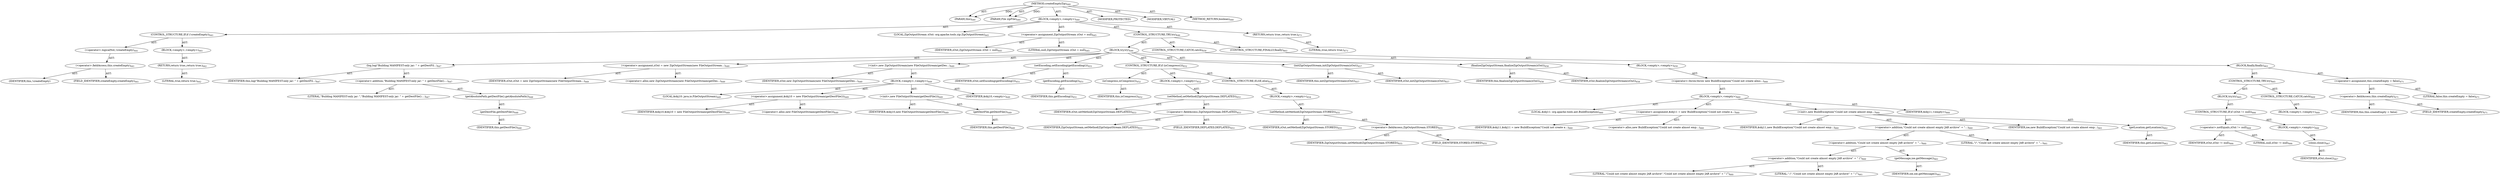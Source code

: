 digraph "createEmptyZip" {  
"111669149716" [label = <(METHOD,createEmptyZip)<SUB>640</SUB>> ]
"115964117006" [label = <(PARAM,this)<SUB>640</SUB>> ]
"115964117040" [label = <(PARAM,File zipFile)<SUB>640</SUB>> ]
"25769803873" [label = <(BLOCK,&lt;empty&gt;,&lt;empty&gt;)<SUB>640</SUB>> ]
"47244640324" [label = <(CONTROL_STRUCTURE,IF,if (!createEmpty))<SUB>641</SUB>> ]
"30064771446" [label = <(&lt;operator&gt;.logicalNot,!createEmpty)<SUB>641</SUB>> ]
"30064771447" [label = <(&lt;operator&gt;.fieldAccess,this.createEmpty)<SUB>641</SUB>> ]
"68719477076" [label = <(IDENTIFIER,this,!createEmpty)> ]
"55834574918" [label = <(FIELD_IDENTIFIER,createEmpty,createEmpty)<SUB>641</SUB>> ]
"25769803874" [label = <(BLOCK,&lt;empty&gt;,&lt;empty&gt;)<SUB>641</SUB>> ]
"146028888070" [label = <(RETURN,return true;,return true;)<SUB>642</SUB>> ]
"90194313299" [label = <(LITERAL,true,return true;)<SUB>642</SUB>> ]
"94489280547" [label = <(LOCAL,ZipOutputStream zOut: org.apache.tools.zip.ZipOutputStream)<SUB>645</SUB>> ]
"30064771448" [label = <(&lt;operator&gt;.assignment,ZipOutputStream zOut = null)<SUB>645</SUB>> ]
"68719477077" [label = <(IDENTIFIER,zOut,ZipOutputStream zOut = null)<SUB>645</SUB>> ]
"90194313300" [label = <(LITERAL,null,ZipOutputStream zOut = null)<SUB>645</SUB>> ]
"47244640325" [label = <(CONTROL_STRUCTURE,TRY,try)<SUB>646</SUB>> ]
"25769803875" [label = <(BLOCK,try,try)<SUB>646</SUB>> ]
"30064771449" [label = <(log,log(&quot;Building MANIFEST-only jar: &quot; + getDestFil...)<SUB>647</SUB>> ]
"68719476770" [label = <(IDENTIFIER,this,log(&quot;Building MANIFEST-only jar: &quot; + getDestFil...)<SUB>647</SUB>> ]
"30064771450" [label = <(&lt;operator&gt;.addition,&quot;Building MANIFEST-only jar: &quot; + getDestFile()....)<SUB>647</SUB>> ]
"90194313301" [label = <(LITERAL,&quot;Building MANIFEST-only jar: &quot;,&quot;Building MANIFEST-only jar: &quot; + getDestFile()....)<SUB>647</SUB>> ]
"30064771451" [label = <(getAbsolutePath,getDestFile().getAbsolutePath())<SUB>648</SUB>> ]
"30064771452" [label = <(getDestFile,getDestFile())<SUB>648</SUB>> ]
"68719476769" [label = <(IDENTIFIER,this,getDestFile())<SUB>648</SUB>> ]
"30064771453" [label = <(&lt;operator&gt;.assignment,zOut = new ZipOutputStream(new FileOutputStream...)<SUB>649</SUB>> ]
"68719477078" [label = <(IDENTIFIER,zOut,zOut = new ZipOutputStream(new FileOutputStream...)<SUB>649</SUB>> ]
"30064771454" [label = <(&lt;operator&gt;.alloc,new ZipOutputStream(new FileOutputStream(getDes...)<SUB>649</SUB>> ]
"30064771455" [label = <(&lt;init&gt;,new ZipOutputStream(new FileOutputStream(getDes...)<SUB>649</SUB>> ]
"68719477079" [label = <(IDENTIFIER,zOut,new ZipOutputStream(new FileOutputStream(getDes...)<SUB>649</SUB>> ]
"25769803876" [label = <(BLOCK,&lt;empty&gt;,&lt;empty&gt;)<SUB>649</SUB>> ]
"94489280548" [label = <(LOCAL,$obj10: java.io.FileOutputStream)<SUB>649</SUB>> ]
"30064771456" [label = <(&lt;operator&gt;.assignment,$obj10 = new FileOutputStream(getDestFile()))<SUB>649</SUB>> ]
"68719477080" [label = <(IDENTIFIER,$obj10,$obj10 = new FileOutputStream(getDestFile()))<SUB>649</SUB>> ]
"30064771457" [label = <(&lt;operator&gt;.alloc,new FileOutputStream(getDestFile()))<SUB>649</SUB>> ]
"30064771458" [label = <(&lt;init&gt;,new FileOutputStream(getDestFile()))<SUB>649</SUB>> ]
"68719477081" [label = <(IDENTIFIER,$obj10,new FileOutputStream(getDestFile()))<SUB>649</SUB>> ]
"30064771459" [label = <(getDestFile,getDestFile())<SUB>649</SUB>> ]
"68719476771" [label = <(IDENTIFIER,this,getDestFile())<SUB>649</SUB>> ]
"68719477082" [label = <(IDENTIFIER,$obj10,&lt;empty&gt;)<SUB>649</SUB>> ]
"30064771460" [label = <(setEncoding,setEncoding(getEncoding()))<SUB>651</SUB>> ]
"68719477083" [label = <(IDENTIFIER,zOut,setEncoding(getEncoding()))<SUB>651</SUB>> ]
"30064771461" [label = <(getEncoding,getEncoding())<SUB>651</SUB>> ]
"68719476772" [label = <(IDENTIFIER,this,getEncoding())<SUB>651</SUB>> ]
"47244640326" [label = <(CONTROL_STRUCTURE,IF,if (isCompress()))<SUB>652</SUB>> ]
"30064771462" [label = <(isCompress,isCompress())<SUB>652</SUB>> ]
"68719476773" [label = <(IDENTIFIER,this,isCompress())<SUB>652</SUB>> ]
"25769803877" [label = <(BLOCK,&lt;empty&gt;,&lt;empty&gt;)<SUB>652</SUB>> ]
"30064771463" [label = <(setMethod,setMethod(ZipOutputStream.DEFLATED))<SUB>653</SUB>> ]
"68719477084" [label = <(IDENTIFIER,zOut,setMethod(ZipOutputStream.DEFLATED))<SUB>653</SUB>> ]
"30064771464" [label = <(&lt;operator&gt;.fieldAccess,ZipOutputStream.DEFLATED)<SUB>653</SUB>> ]
"68719477085" [label = <(IDENTIFIER,ZipOutputStream,setMethod(ZipOutputStream.DEFLATED))<SUB>653</SUB>> ]
"55834574919" [label = <(FIELD_IDENTIFIER,DEFLATED,DEFLATED)<SUB>653</SUB>> ]
"47244640327" [label = <(CONTROL_STRUCTURE,ELSE,else)<SUB>654</SUB>> ]
"25769803878" [label = <(BLOCK,&lt;empty&gt;,&lt;empty&gt;)<SUB>654</SUB>> ]
"30064771465" [label = <(setMethod,setMethod(ZipOutputStream.STORED))<SUB>655</SUB>> ]
"68719477086" [label = <(IDENTIFIER,zOut,setMethod(ZipOutputStream.STORED))<SUB>655</SUB>> ]
"30064771466" [label = <(&lt;operator&gt;.fieldAccess,ZipOutputStream.STORED)<SUB>655</SUB>> ]
"68719477087" [label = <(IDENTIFIER,ZipOutputStream,setMethod(ZipOutputStream.STORED))<SUB>655</SUB>> ]
"55834574920" [label = <(FIELD_IDENTIFIER,STORED,STORED)<SUB>655</SUB>> ]
"30064771467" [label = <(initZipOutputStream,initZipOutputStream(zOut))<SUB>657</SUB>> ]
"68719476774" [label = <(IDENTIFIER,this,initZipOutputStream(zOut))<SUB>657</SUB>> ]
"68719477088" [label = <(IDENTIFIER,zOut,initZipOutputStream(zOut))<SUB>657</SUB>> ]
"30064771468" [label = <(finalizeZipOutputStream,finalizeZipOutputStream(zOut))<SUB>658</SUB>> ]
"68719476775" [label = <(IDENTIFIER,this,finalizeZipOutputStream(zOut))<SUB>658</SUB>> ]
"68719477089" [label = <(IDENTIFIER,zOut,finalizeZipOutputStream(zOut))<SUB>658</SUB>> ]
"47244640328" [label = <(CONTROL_STRUCTURE,CATCH,catch)<SUB>659</SUB>> ]
"25769803879" [label = <(BLOCK,&lt;empty&gt;,&lt;empty&gt;)<SUB>659</SUB>> ]
"30064771469" [label = <(&lt;operator&gt;.throw,throw new BuildException(&quot;Could not create almo...)<SUB>660</SUB>> ]
"25769803880" [label = <(BLOCK,&lt;empty&gt;,&lt;empty&gt;)<SUB>660</SUB>> ]
"94489280549" [label = <(LOCAL,$obj11: org.apache.tools.ant.BuildException)<SUB>660</SUB>> ]
"30064771470" [label = <(&lt;operator&gt;.assignment,$obj11 = new BuildException(&quot;Could not create a...)<SUB>660</SUB>> ]
"68719477090" [label = <(IDENTIFIER,$obj11,$obj11 = new BuildException(&quot;Could not create a...)<SUB>660</SUB>> ]
"30064771471" [label = <(&lt;operator&gt;.alloc,new BuildException(&quot;Could not create almost emp...)<SUB>660</SUB>> ]
"30064771472" [label = <(&lt;init&gt;,new BuildException(&quot;Could not create almost emp...)<SUB>660</SUB>> ]
"68719477091" [label = <(IDENTIFIER,$obj11,new BuildException(&quot;Could not create almost emp...)<SUB>660</SUB>> ]
"30064771473" [label = <(&lt;operator&gt;.addition,&quot;Could not create almost empty JAR archive&quot; + &quot;...)<SUB>660</SUB>> ]
"30064771474" [label = <(&lt;operator&gt;.addition,&quot;Could not create almost empty JAR archive&quot; + &quot;...)<SUB>660</SUB>> ]
"30064771475" [label = <(&lt;operator&gt;.addition,&quot;Could not create almost empty JAR archive&quot; + &quot; (&quot;)<SUB>660</SUB>> ]
"90194313302" [label = <(LITERAL,&quot;Could not create almost empty JAR archive&quot;,&quot;Could not create almost empty JAR archive&quot; + &quot; (&quot;)<SUB>660</SUB>> ]
"90194313303" [label = <(LITERAL,&quot; (&quot;,&quot;Could not create almost empty JAR archive&quot; + &quot; (&quot;)<SUB>661</SUB>> ]
"30064771476" [label = <(getMessage,ioe.getMessage())<SUB>661</SUB>> ]
"68719477092" [label = <(IDENTIFIER,ioe,ioe.getMessage())<SUB>661</SUB>> ]
"90194313304" [label = <(LITERAL,&quot;)&quot;,&quot;Could not create almost empty JAR archive&quot; + &quot;...)<SUB>661</SUB>> ]
"68719477093" [label = <(IDENTIFIER,ioe,new BuildException(&quot;Could not create almost emp...)<SUB>661</SUB>> ]
"30064771477" [label = <(getLocation,getLocation())<SUB>662</SUB>> ]
"68719476776" [label = <(IDENTIFIER,this,getLocation())<SUB>662</SUB>> ]
"68719477094" [label = <(IDENTIFIER,$obj11,&lt;empty&gt;)<SUB>660</SUB>> ]
"47244640329" [label = <(CONTROL_STRUCTURE,FINALLY,finally)<SUB>663</SUB>> ]
"25769803881" [label = <(BLOCK,finally,finally)<SUB>663</SUB>> ]
"47244640330" [label = <(CONTROL_STRUCTURE,TRY,try)<SUB>665</SUB>> ]
"25769803882" [label = <(BLOCK,try,try)<SUB>665</SUB>> ]
"47244640331" [label = <(CONTROL_STRUCTURE,IF,if (zOut != null))<SUB>666</SUB>> ]
"30064771478" [label = <(&lt;operator&gt;.notEquals,zOut != null)<SUB>666</SUB>> ]
"68719477095" [label = <(IDENTIFIER,zOut,zOut != null)<SUB>666</SUB>> ]
"90194313305" [label = <(LITERAL,null,zOut != null)<SUB>666</SUB>> ]
"25769803883" [label = <(BLOCK,&lt;empty&gt;,&lt;empty&gt;)<SUB>666</SUB>> ]
"30064771479" [label = <(close,close())<SUB>667</SUB>> ]
"68719477096" [label = <(IDENTIFIER,zOut,close())<SUB>667</SUB>> ]
"47244640332" [label = <(CONTROL_STRUCTURE,CATCH,catch)<SUB>669</SUB>> ]
"25769803884" [label = <(BLOCK,&lt;empty&gt;,&lt;empty&gt;)<SUB>669</SUB>> ]
"30064771480" [label = <(&lt;operator&gt;.assignment,this.createEmpty = false)<SUB>671</SUB>> ]
"30064771481" [label = <(&lt;operator&gt;.fieldAccess,this.createEmpty)<SUB>671</SUB>> ]
"68719477097" [label = <(IDENTIFIER,this,this.createEmpty = false)> ]
"55834574921" [label = <(FIELD_IDENTIFIER,createEmpty,createEmpty)<SUB>671</SUB>> ]
"90194313306" [label = <(LITERAL,false,this.createEmpty = false)<SUB>671</SUB>> ]
"146028888071" [label = <(RETURN,return true;,return true;)<SUB>673</SUB>> ]
"90194313307" [label = <(LITERAL,true,return true;)<SUB>673</SUB>> ]
"133143986232" [label = <(MODIFIER,PROTECTED)> ]
"133143986233" [label = <(MODIFIER,VIRTUAL)> ]
"128849018900" [label = <(METHOD_RETURN,boolean)<SUB>640</SUB>> ]
  "111669149716" -> "115964117006"  [ label = "AST: "] 
  "111669149716" -> "115964117040"  [ label = "AST: "] 
  "111669149716" -> "25769803873"  [ label = "AST: "] 
  "111669149716" -> "133143986232"  [ label = "AST: "] 
  "111669149716" -> "133143986233"  [ label = "AST: "] 
  "111669149716" -> "128849018900"  [ label = "AST: "] 
  "25769803873" -> "47244640324"  [ label = "AST: "] 
  "25769803873" -> "94489280547"  [ label = "AST: "] 
  "25769803873" -> "30064771448"  [ label = "AST: "] 
  "25769803873" -> "47244640325"  [ label = "AST: "] 
  "25769803873" -> "146028888071"  [ label = "AST: "] 
  "47244640324" -> "30064771446"  [ label = "AST: "] 
  "47244640324" -> "25769803874"  [ label = "AST: "] 
  "30064771446" -> "30064771447"  [ label = "AST: "] 
  "30064771447" -> "68719477076"  [ label = "AST: "] 
  "30064771447" -> "55834574918"  [ label = "AST: "] 
  "25769803874" -> "146028888070"  [ label = "AST: "] 
  "146028888070" -> "90194313299"  [ label = "AST: "] 
  "30064771448" -> "68719477077"  [ label = "AST: "] 
  "30064771448" -> "90194313300"  [ label = "AST: "] 
  "47244640325" -> "25769803875"  [ label = "AST: "] 
  "47244640325" -> "47244640328"  [ label = "AST: "] 
  "47244640325" -> "47244640329"  [ label = "AST: "] 
  "25769803875" -> "30064771449"  [ label = "AST: "] 
  "25769803875" -> "30064771453"  [ label = "AST: "] 
  "25769803875" -> "30064771455"  [ label = "AST: "] 
  "25769803875" -> "30064771460"  [ label = "AST: "] 
  "25769803875" -> "47244640326"  [ label = "AST: "] 
  "25769803875" -> "30064771467"  [ label = "AST: "] 
  "25769803875" -> "30064771468"  [ label = "AST: "] 
  "30064771449" -> "68719476770"  [ label = "AST: "] 
  "30064771449" -> "30064771450"  [ label = "AST: "] 
  "30064771450" -> "90194313301"  [ label = "AST: "] 
  "30064771450" -> "30064771451"  [ label = "AST: "] 
  "30064771451" -> "30064771452"  [ label = "AST: "] 
  "30064771452" -> "68719476769"  [ label = "AST: "] 
  "30064771453" -> "68719477078"  [ label = "AST: "] 
  "30064771453" -> "30064771454"  [ label = "AST: "] 
  "30064771455" -> "68719477079"  [ label = "AST: "] 
  "30064771455" -> "25769803876"  [ label = "AST: "] 
  "25769803876" -> "94489280548"  [ label = "AST: "] 
  "25769803876" -> "30064771456"  [ label = "AST: "] 
  "25769803876" -> "30064771458"  [ label = "AST: "] 
  "25769803876" -> "68719477082"  [ label = "AST: "] 
  "30064771456" -> "68719477080"  [ label = "AST: "] 
  "30064771456" -> "30064771457"  [ label = "AST: "] 
  "30064771458" -> "68719477081"  [ label = "AST: "] 
  "30064771458" -> "30064771459"  [ label = "AST: "] 
  "30064771459" -> "68719476771"  [ label = "AST: "] 
  "30064771460" -> "68719477083"  [ label = "AST: "] 
  "30064771460" -> "30064771461"  [ label = "AST: "] 
  "30064771461" -> "68719476772"  [ label = "AST: "] 
  "47244640326" -> "30064771462"  [ label = "AST: "] 
  "47244640326" -> "25769803877"  [ label = "AST: "] 
  "47244640326" -> "47244640327"  [ label = "AST: "] 
  "30064771462" -> "68719476773"  [ label = "AST: "] 
  "25769803877" -> "30064771463"  [ label = "AST: "] 
  "30064771463" -> "68719477084"  [ label = "AST: "] 
  "30064771463" -> "30064771464"  [ label = "AST: "] 
  "30064771464" -> "68719477085"  [ label = "AST: "] 
  "30064771464" -> "55834574919"  [ label = "AST: "] 
  "47244640327" -> "25769803878"  [ label = "AST: "] 
  "25769803878" -> "30064771465"  [ label = "AST: "] 
  "30064771465" -> "68719477086"  [ label = "AST: "] 
  "30064771465" -> "30064771466"  [ label = "AST: "] 
  "30064771466" -> "68719477087"  [ label = "AST: "] 
  "30064771466" -> "55834574920"  [ label = "AST: "] 
  "30064771467" -> "68719476774"  [ label = "AST: "] 
  "30064771467" -> "68719477088"  [ label = "AST: "] 
  "30064771468" -> "68719476775"  [ label = "AST: "] 
  "30064771468" -> "68719477089"  [ label = "AST: "] 
  "47244640328" -> "25769803879"  [ label = "AST: "] 
  "25769803879" -> "30064771469"  [ label = "AST: "] 
  "30064771469" -> "25769803880"  [ label = "AST: "] 
  "25769803880" -> "94489280549"  [ label = "AST: "] 
  "25769803880" -> "30064771470"  [ label = "AST: "] 
  "25769803880" -> "30064771472"  [ label = "AST: "] 
  "25769803880" -> "68719477094"  [ label = "AST: "] 
  "30064771470" -> "68719477090"  [ label = "AST: "] 
  "30064771470" -> "30064771471"  [ label = "AST: "] 
  "30064771472" -> "68719477091"  [ label = "AST: "] 
  "30064771472" -> "30064771473"  [ label = "AST: "] 
  "30064771472" -> "68719477093"  [ label = "AST: "] 
  "30064771472" -> "30064771477"  [ label = "AST: "] 
  "30064771473" -> "30064771474"  [ label = "AST: "] 
  "30064771473" -> "90194313304"  [ label = "AST: "] 
  "30064771474" -> "30064771475"  [ label = "AST: "] 
  "30064771474" -> "30064771476"  [ label = "AST: "] 
  "30064771475" -> "90194313302"  [ label = "AST: "] 
  "30064771475" -> "90194313303"  [ label = "AST: "] 
  "30064771476" -> "68719477092"  [ label = "AST: "] 
  "30064771477" -> "68719476776"  [ label = "AST: "] 
  "47244640329" -> "25769803881"  [ label = "AST: "] 
  "25769803881" -> "47244640330"  [ label = "AST: "] 
  "25769803881" -> "30064771480"  [ label = "AST: "] 
  "47244640330" -> "25769803882"  [ label = "AST: "] 
  "47244640330" -> "47244640332"  [ label = "AST: "] 
  "25769803882" -> "47244640331"  [ label = "AST: "] 
  "47244640331" -> "30064771478"  [ label = "AST: "] 
  "47244640331" -> "25769803883"  [ label = "AST: "] 
  "30064771478" -> "68719477095"  [ label = "AST: "] 
  "30064771478" -> "90194313305"  [ label = "AST: "] 
  "25769803883" -> "30064771479"  [ label = "AST: "] 
  "30064771479" -> "68719477096"  [ label = "AST: "] 
  "47244640332" -> "25769803884"  [ label = "AST: "] 
  "30064771480" -> "30064771481"  [ label = "AST: "] 
  "30064771480" -> "90194313306"  [ label = "AST: "] 
  "30064771481" -> "68719477097"  [ label = "AST: "] 
  "30064771481" -> "55834574921"  [ label = "AST: "] 
  "146028888071" -> "90194313307"  [ label = "AST: "] 
  "111669149716" -> "115964117006"  [ label = "DDG: "] 
  "111669149716" -> "115964117040"  [ label = "DDG: "] 
}
